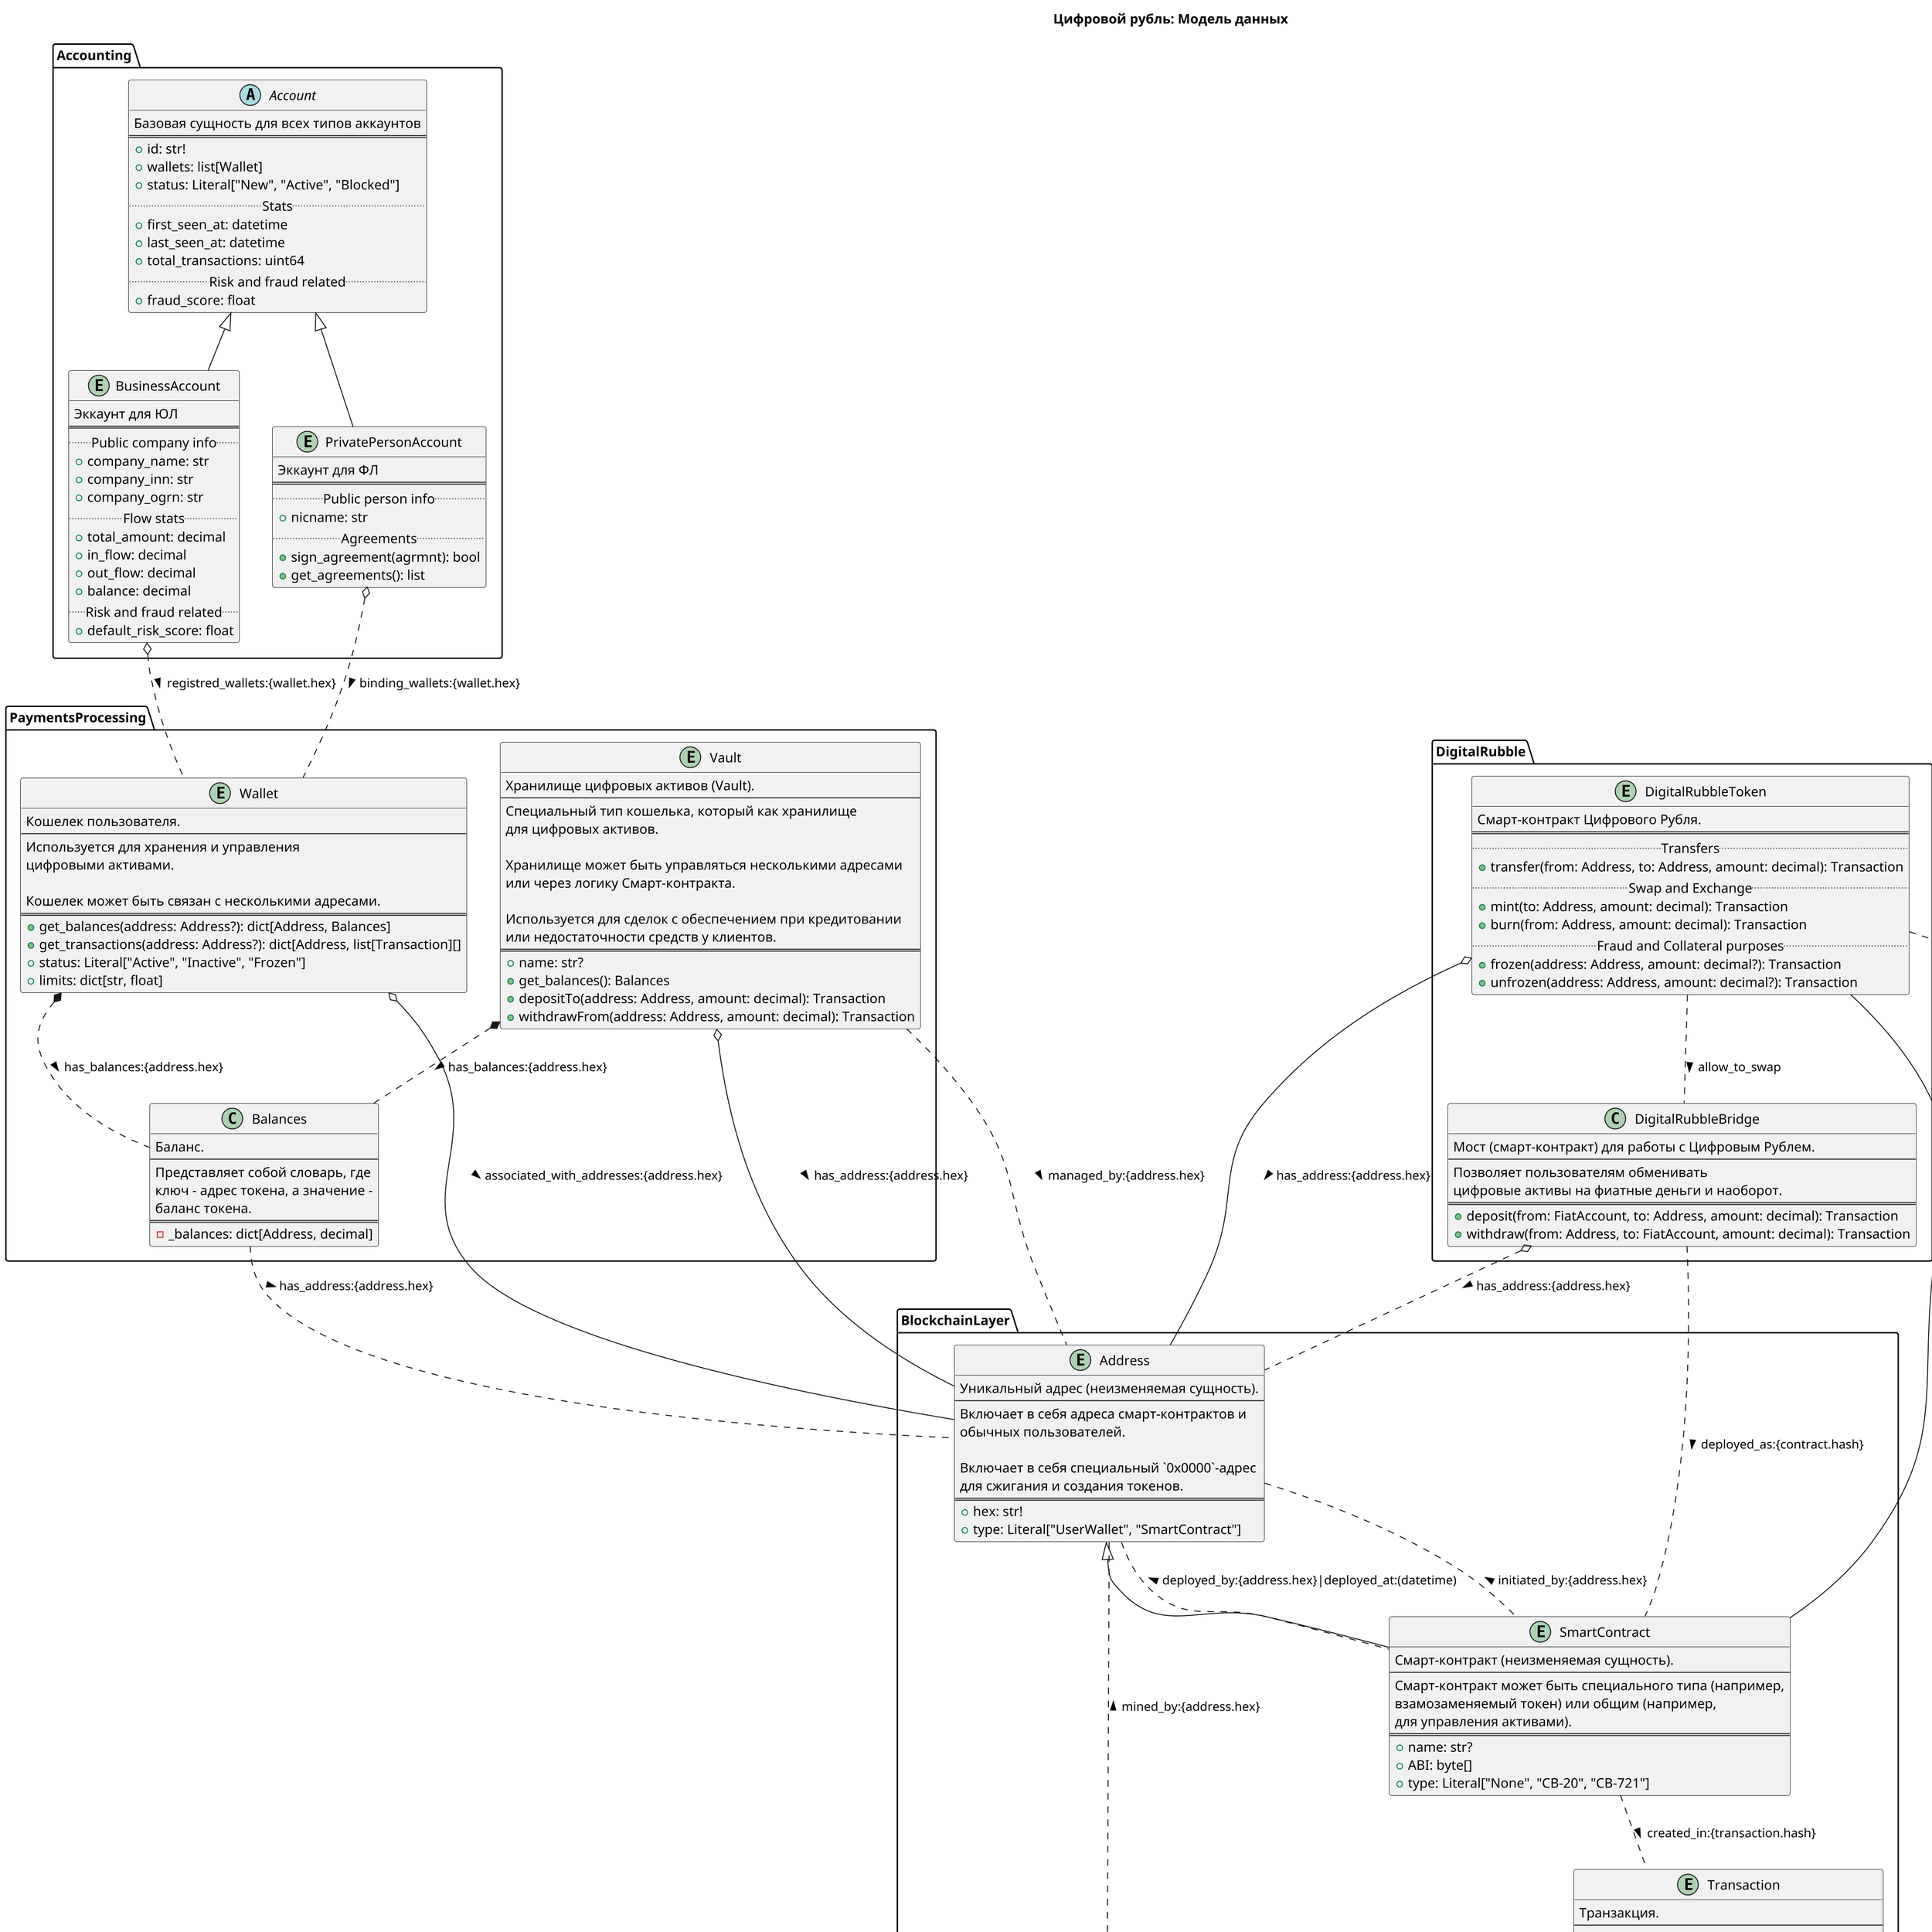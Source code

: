 @startuml
title "Цифровой рубль: Модель данных"
caption © 2025, Хакатонщики Team. MIT License.
footer Last updated at 2025-06-22.
scale 2

namespace BlockchainLayer {

    entity Address {
        Уникальный адрес (неизменяемая сущность).
        --
        Включает в себя адреса смарт-контрактов и 
        обычных пользователей.

        Включает в себя специальный `0x0000`-адрес 
        для сжигания и создания токенов.
        ==
        +hex: str!
        +type: Literal["UserWallet", "SmartContract"]
    }

    entity Transaction {
        Транзакция.
        --
        Транзакция может быть обычной (перевод 
        Цифровых рублей или токенов) или 
        специальной (вызов смарт-контрактов).
        ==
        .. Generic ..
        +hash: str!
        +from: Address
        +to: Address
        +amount: decimal
        +state: Literal["Pending", "Confirmed", "Failed"]
        +error: str?
        +created_at: datetime
        .. Contracts invocation related ..
        +internal_transactions: list[Calls]?
        +logs: list[byte[]]?
        .. Protocol specific ..
        +input_data: byte[]?
        +block_number: uint64?
        +block_hash: str?
        +confirmations_n: uint64
        .. Fee related ..
        +fee: float
    }


    entity SmartContract {
        Смарт-контракт (неизменяемая сущность).
        --
        Смарт-контракт может быть специального типа (например, 
        взамозаменяемый токен) или общим (например, 
        для управления активами).
        ==
        +name: str?
        +ABI: byte[]
        +type: Literal["None", "CB-20", "CB-721"]
    }
    SmartContract -u-|> Address
    Address .. SmartContract : < deployed_by:{address.hex}|deployed_at:(datetime)
    Address .. SmartContract : < initiated_by:{address.hex}
    SmartContract .. Transaction : > created_in:{transaction.hash}


    entity Block {
        Блок в Блокчейне.
        --
        Блок содержит список транзакций и метаданные о блоке.
        Блоки могут быть пустыми (например, в случае создания 
        нового блока) или содержать транзакции.
        ==
        +hash: str!
        +parent_hash: str
        +timestamp: datetime
        +height: uint64
        +total_difficulty: uint32
        +block_reward: decimal
        +status: Literal["Pending", "Mined", "Orphaned"]
    }
    Block o.l. Transaction : > include_transactions:{transaction.hash}
    Block .u. Address : > mined_by:{address.hex}
}


namespace PaymentsProcessing {
    class Balances {
        Баланс.
        --
        Представляет собой словарь, где 
        ключ - адрес токена, а значение -
        баланс токена.
        ==
        -_balances: dict[Address, decimal]
    }
    Balances .d. Address : > has_address:{address.hex}

    entity Wallet {
        Кошелек пользователя.
        --
        Используется для хранения и управления
        цифровыми активами.

        Кошелек может быть связан с несколькими адресами.
        ==
        +get_balances(address: Address?): dict[Address, Balances]
        +get_transactions(address: Address?): dict[Address, list[Transaction][]
        +status: Literal["Active", "Inactive", "Frozen"]
        +limits: dict[str, float]
    }
    Wallet o-- Address : > associated_with_addresses:{address.hex}
    Wallet *.d. Balances : > has_balances:{address.hex}


    entity Vault {
        Хранилище цифровых активов (Vault).
        --
        Специальный тип кошелька, который как хранилище 
        для цифровых активов.

        Хранилище может быть управляться несколькими адресами 
        или через логику Смарт-контракта.

        Используется для сделок с обеспечением при кредитовании 
        или недостаточности средств у клиентов.
        ==
        +name: str?
        +get_balances(): Balances
        +depositTo(address: Address, amount: decimal): Transaction
        +withdrawFrom(address: Address, amount: decimal): Transaction
    }
    Vault o-- Address : > has_address:{address.hex}
    Vault .. Address : > managed_by:{address.hex}
    Vault *.d. Balances : > has_balances:{address.hex}
}


namespace Accounting {

    abstract class Account {
        Базовая сущность для всех типов аккаунтов
        ==
        +id: str!
        +wallets: list[Wallet]
        +status: Literal["New", "Active", "Blocked"]
        .. Stats ..
        +first_seen_at: datetime
        +last_seen_at: datetime
        +total_transactions: uint64
        .. Risk and fraud related ..
        +fraud_score: float
    }
    
    entity BusinessAccount {
        Эккаунт для ЮЛ
        ==
        .. Public company info ..
        +company_name: str
        +company_inn: str
        +company_ogrn: str
        .. Flow stats ..
        +total_amount: decimal
        +in_flow: decimal
        +out_flow: decimal
        +balance: decimal
        .. Risk and fraud related ..
        +default_risk_score: float
    }
    Account <|-- BusinessAccount
    BusinessAccount o.d. Wallet : > registred_wallets:{wallet.hex}


    entity PrivatePersonAccount {
        Эккаунт для ФЛ
        ==
        .. Public person info ..
        +nicname: str
        .. Agreements ..
        +sign_agreement(agrmnt): bool
        +get_agreements(): list
    }
    Account <|-- PrivatePersonAccount
    PrivatePersonAccount o.d. Wallet : > binding_wallets:{wallet.hex}
}


namespace DigitalRubble {
    entity DigitalRubbleToken {
        Смарт-контракт Цифрового Рубля.
        ==
        .. Transfers ..
        +transfer(from: Address, to: Address, amount: decimal): Transaction
        .. Swap and Exchange ..
        +mint(to: Address, amount: decimal): Transaction
        +burn(from: Address, amount: decimal): Transaction
        .. Fraud and Collateral purposes ..
        +frozen(address: Address, amount: decimal?): Transaction
        +unfrozen(address: Address, amount: decimal?): Transaction
    }
    DigitalRubbleToken o-- Address : > has_address:{address.hex}
    DigitalRubbleToken -d- SmartContract : > deployed_as:{contract.hash}
    DigitalRubbleToken .d. Transaction : > created_in:{transaction.hash}


    class DigitalRubbleBridge {
        Мост (смарт-контракт) для работы с Цифровым Рублем.
        --
        Позволяет пользователям обменивать 
        цифровые активы на фиатные деньги и наоборот.
        ==
        +deposit(from: FiatAccount, to: Address, amount: decimal): Transaction
        +withdraw(from: Address, to: FiatAccount, amount: decimal): Transaction
    }
    DigitalRubbleBridge o.. Address : > has_address:{address.hex}
    DigitalRubbleBridge .. SmartContract : > deployed_as:{contract.hash}
    DigitalRubbleBridge .up. DigitalRubbleToken : < allow_to_swap

@enduml
